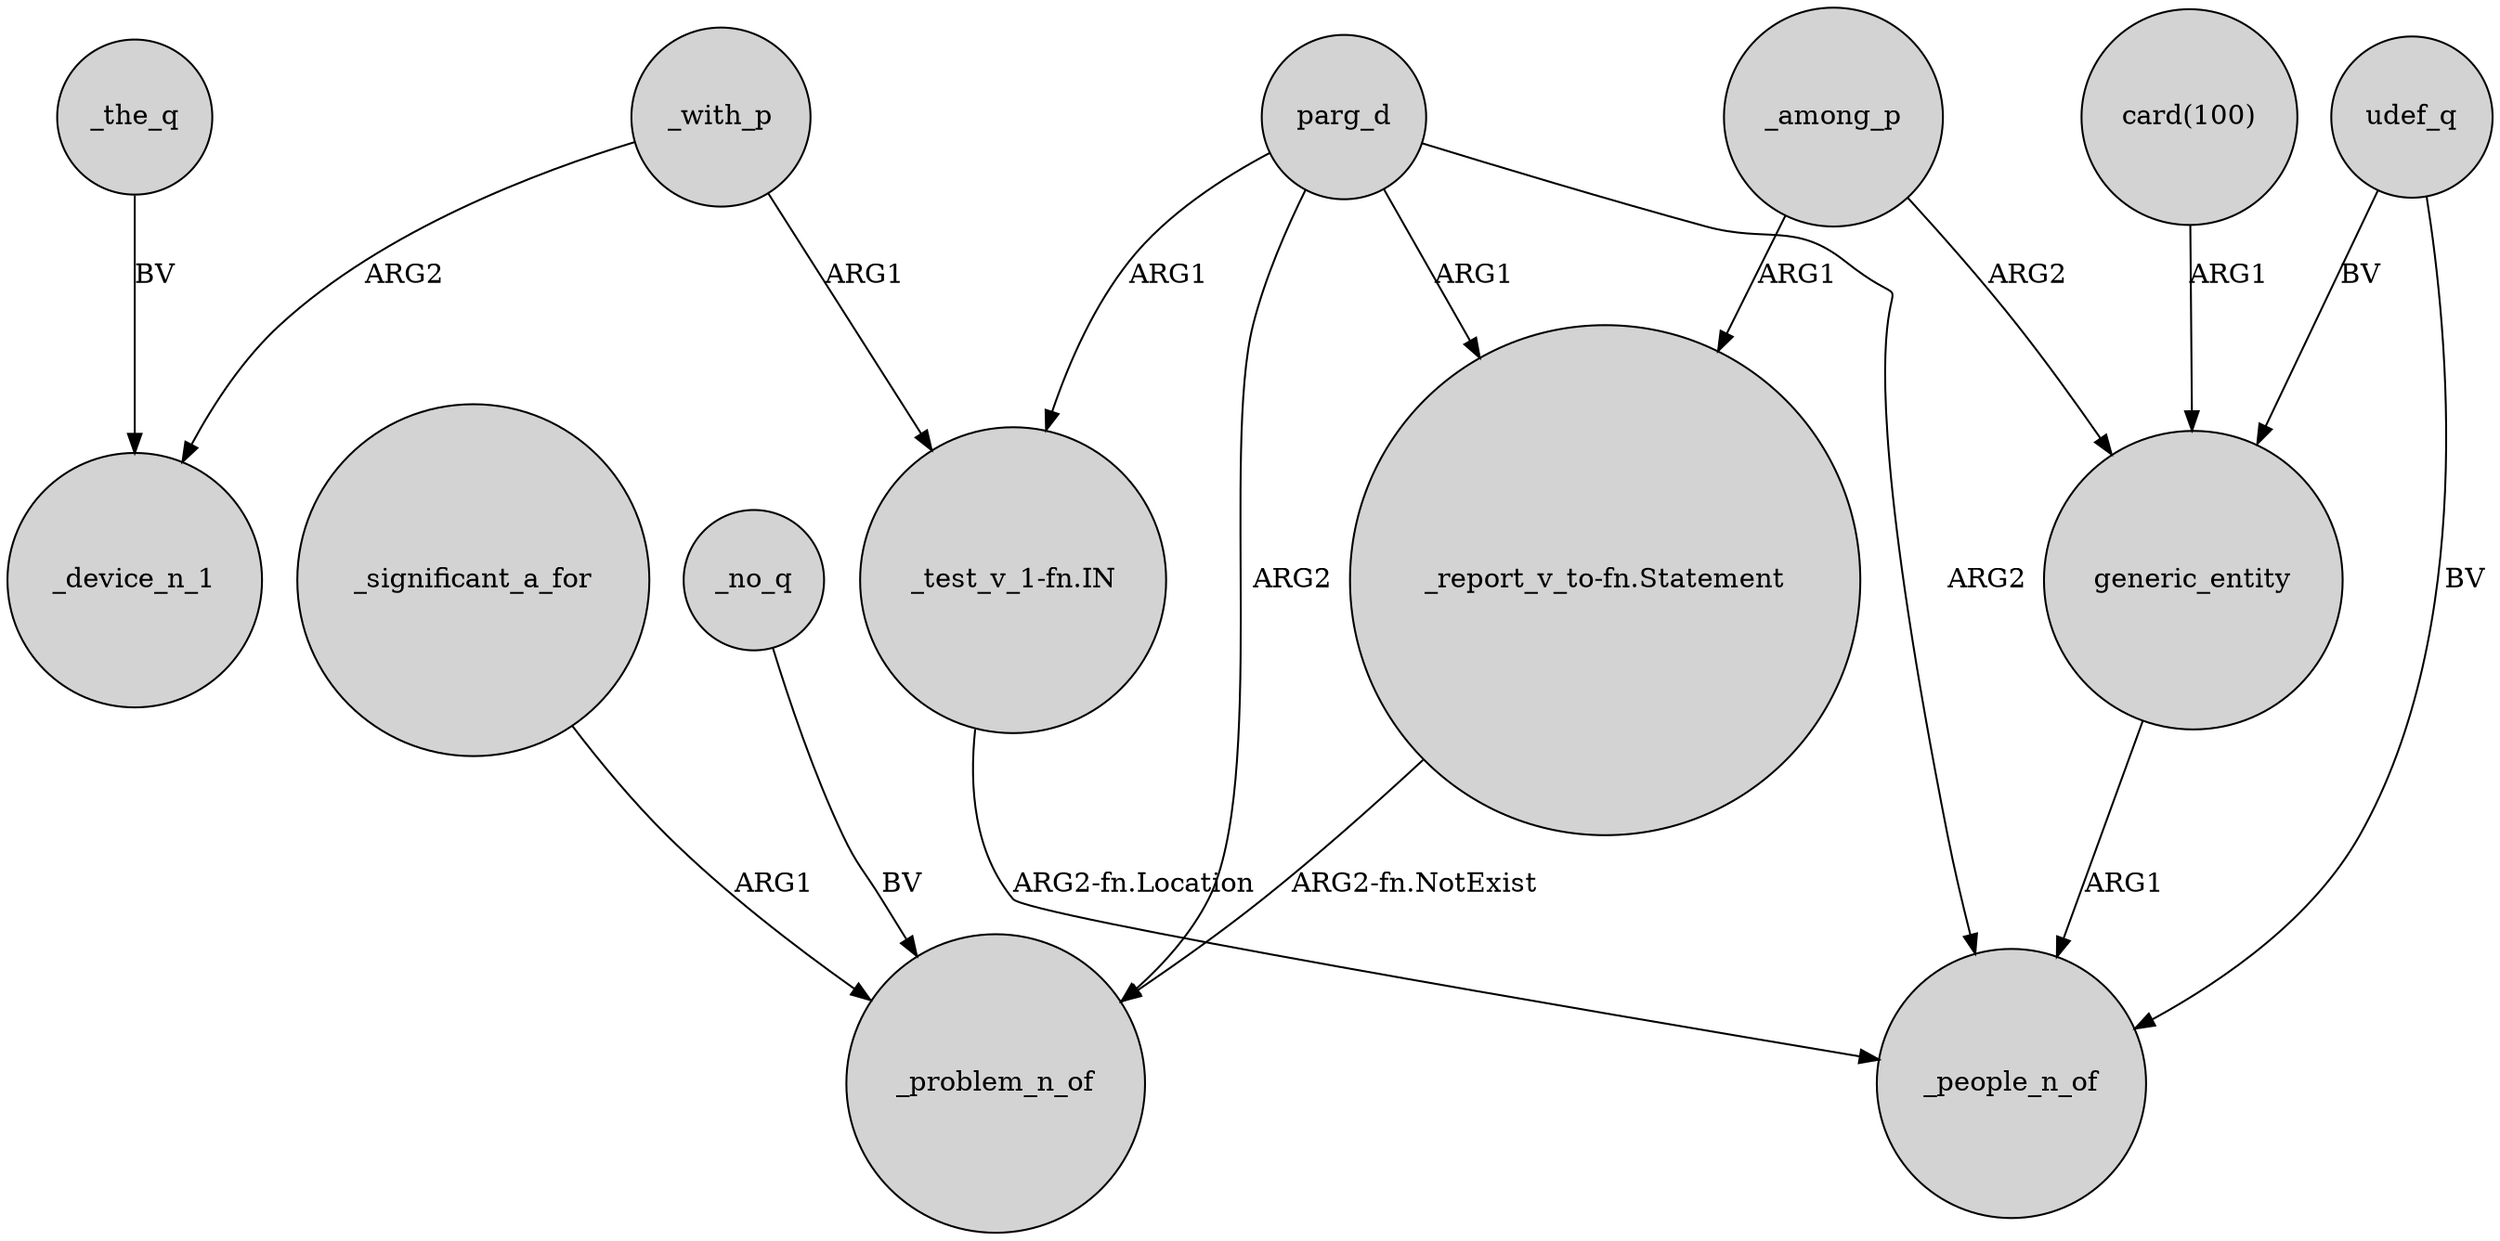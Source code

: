 digraph {
	node [shape=circle style=filled]
	_no_q -> _problem_n_of [label=BV]
	"_report_v_to-fn.Statement" -> _problem_n_of [label="ARG2-fn.NotExist"]
	generic_entity -> _people_n_of [label=ARG1]
	_with_p -> "_test_v_1-fn.IN" [label=ARG1]
	_among_p -> "_report_v_to-fn.Statement" [label=ARG1]
	udef_q -> generic_entity [label=BV]
	"_test_v_1-fn.IN" -> _people_n_of [label="ARG2-fn.Location"]
	_with_p -> _device_n_1 [label=ARG2]
	parg_d -> _problem_n_of [label=ARG2]
	"card(100)" -> generic_entity [label=ARG1]
	parg_d -> _people_n_of [label=ARG2]
	parg_d -> "_report_v_to-fn.Statement" [label=ARG1]
	_the_q -> _device_n_1 [label=BV]
	parg_d -> "_test_v_1-fn.IN" [label=ARG1]
	_among_p -> generic_entity [label=ARG2]
	_significant_a_for -> _problem_n_of [label=ARG1]
	udef_q -> _people_n_of [label=BV]
}
